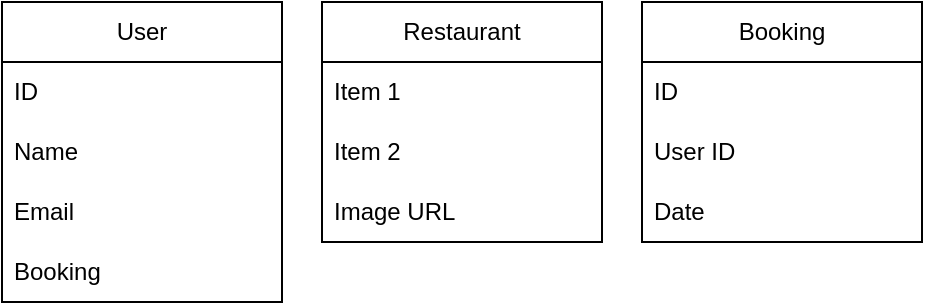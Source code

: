 <mxfile version="23.1.7" type="github">
  <diagram name="Página-1" id="RSzySeG2sTSPmdpOyKal">
    <mxGraphModel dx="666" dy="574" grid="1" gridSize="10" guides="1" tooltips="1" connect="1" arrows="1" fold="1" page="1" pageScale="1" pageWidth="827" pageHeight="1169" math="0" shadow="0">
      <root>
        <mxCell id="0" />
        <mxCell id="1" parent="0" />
        <mxCell id="099X9grMUrT5xLYlUOa6-1" value="User" style="swimlane;fontStyle=0;childLayout=stackLayout;horizontal=1;startSize=30;horizontalStack=0;resizeParent=1;resizeParentMax=0;resizeLast=0;collapsible=1;marginBottom=0;whiteSpace=wrap;html=1;" vertex="1" parent="1">
          <mxGeometry x="40" y="240" width="140" height="150" as="geometry">
            <mxRectangle x="40" y="240" width="70" height="30" as="alternateBounds" />
          </mxGeometry>
        </mxCell>
        <mxCell id="099X9grMUrT5xLYlUOa6-2" value="ID" style="text;strokeColor=none;fillColor=none;align=left;verticalAlign=middle;spacingLeft=4;spacingRight=4;overflow=hidden;points=[[0,0.5],[1,0.5]];portConstraint=eastwest;rotatable=0;whiteSpace=wrap;html=1;" vertex="1" parent="099X9grMUrT5xLYlUOa6-1">
          <mxGeometry y="30" width="140" height="30" as="geometry" />
        </mxCell>
        <mxCell id="099X9grMUrT5xLYlUOa6-3" value="Name" style="text;strokeColor=none;fillColor=none;align=left;verticalAlign=middle;spacingLeft=4;spacingRight=4;overflow=hidden;points=[[0,0.5],[1,0.5]];portConstraint=eastwest;rotatable=0;whiteSpace=wrap;html=1;" vertex="1" parent="099X9grMUrT5xLYlUOa6-1">
          <mxGeometry y="60" width="140" height="30" as="geometry" />
        </mxCell>
        <mxCell id="099X9grMUrT5xLYlUOa6-4" value="Email" style="text;strokeColor=none;fillColor=none;align=left;verticalAlign=middle;spacingLeft=4;spacingRight=4;overflow=hidden;points=[[0,0.5],[1,0.5]];portConstraint=eastwest;rotatable=0;whiteSpace=wrap;html=1;" vertex="1" parent="099X9grMUrT5xLYlUOa6-1">
          <mxGeometry y="90" width="140" height="30" as="geometry" />
        </mxCell>
        <mxCell id="099X9grMUrT5xLYlUOa6-13" value="Booking" style="text;strokeColor=none;fillColor=none;align=left;verticalAlign=middle;spacingLeft=4;spacingRight=4;overflow=hidden;points=[[0,0.5],[1,0.5]];portConstraint=eastwest;rotatable=0;whiteSpace=wrap;html=1;" vertex="1" parent="099X9grMUrT5xLYlUOa6-1">
          <mxGeometry y="120" width="140" height="30" as="geometry" />
        </mxCell>
        <mxCell id="099X9grMUrT5xLYlUOa6-5" value="Restaurant" style="swimlane;fontStyle=0;childLayout=stackLayout;horizontal=1;startSize=30;horizontalStack=0;resizeParent=1;resizeParentMax=0;resizeLast=0;collapsible=1;marginBottom=0;whiteSpace=wrap;html=1;" vertex="1" parent="1">
          <mxGeometry x="200" y="240" width="140" height="120" as="geometry" />
        </mxCell>
        <mxCell id="099X9grMUrT5xLYlUOa6-6" value="Item 1" style="text;strokeColor=none;fillColor=none;align=left;verticalAlign=middle;spacingLeft=4;spacingRight=4;overflow=hidden;points=[[0,0.5],[1,0.5]];portConstraint=eastwest;rotatable=0;whiteSpace=wrap;html=1;" vertex="1" parent="099X9grMUrT5xLYlUOa6-5">
          <mxGeometry y="30" width="140" height="30" as="geometry" />
        </mxCell>
        <mxCell id="099X9grMUrT5xLYlUOa6-7" value="Item 2" style="text;strokeColor=none;fillColor=none;align=left;verticalAlign=middle;spacingLeft=4;spacingRight=4;overflow=hidden;points=[[0,0.5],[1,0.5]];portConstraint=eastwest;rotatable=0;whiteSpace=wrap;html=1;" vertex="1" parent="099X9grMUrT5xLYlUOa6-5">
          <mxGeometry y="60" width="140" height="30" as="geometry" />
        </mxCell>
        <mxCell id="099X9grMUrT5xLYlUOa6-8" value="Image URL" style="text;strokeColor=none;fillColor=none;align=left;verticalAlign=middle;spacingLeft=4;spacingRight=4;overflow=hidden;points=[[0,0.5],[1,0.5]];portConstraint=eastwest;rotatable=0;whiteSpace=wrap;html=1;" vertex="1" parent="099X9grMUrT5xLYlUOa6-5">
          <mxGeometry y="90" width="140" height="30" as="geometry" />
        </mxCell>
        <mxCell id="099X9grMUrT5xLYlUOa6-9" value="Booking" style="swimlane;fontStyle=0;childLayout=stackLayout;horizontal=1;startSize=30;horizontalStack=0;resizeParent=1;resizeParentMax=0;resizeLast=0;collapsible=1;marginBottom=0;whiteSpace=wrap;html=1;" vertex="1" parent="1">
          <mxGeometry x="360" y="240" width="140" height="120" as="geometry" />
        </mxCell>
        <mxCell id="099X9grMUrT5xLYlUOa6-12" value="ID" style="text;strokeColor=none;fillColor=none;align=left;verticalAlign=middle;spacingLeft=4;spacingRight=4;overflow=hidden;points=[[0,0.5],[1,0.5]];portConstraint=eastwest;rotatable=0;whiteSpace=wrap;html=1;" vertex="1" parent="099X9grMUrT5xLYlUOa6-9">
          <mxGeometry y="30" width="140" height="30" as="geometry" />
        </mxCell>
        <mxCell id="099X9grMUrT5xLYlUOa6-10" value="User ID" style="text;strokeColor=none;fillColor=none;align=left;verticalAlign=middle;spacingLeft=4;spacingRight=4;overflow=hidden;points=[[0,0.5],[1,0.5]];portConstraint=eastwest;rotatable=0;whiteSpace=wrap;html=1;" vertex="1" parent="099X9grMUrT5xLYlUOa6-9">
          <mxGeometry y="60" width="140" height="30" as="geometry" />
        </mxCell>
        <mxCell id="099X9grMUrT5xLYlUOa6-11" value="Date" style="text;strokeColor=none;fillColor=none;align=left;verticalAlign=middle;spacingLeft=4;spacingRight=4;overflow=hidden;points=[[0,0.5],[1,0.5]];portConstraint=eastwest;rotatable=0;whiteSpace=wrap;html=1;" vertex="1" parent="099X9grMUrT5xLYlUOa6-9">
          <mxGeometry y="90" width="140" height="30" as="geometry" />
        </mxCell>
      </root>
    </mxGraphModel>
  </diagram>
</mxfile>

